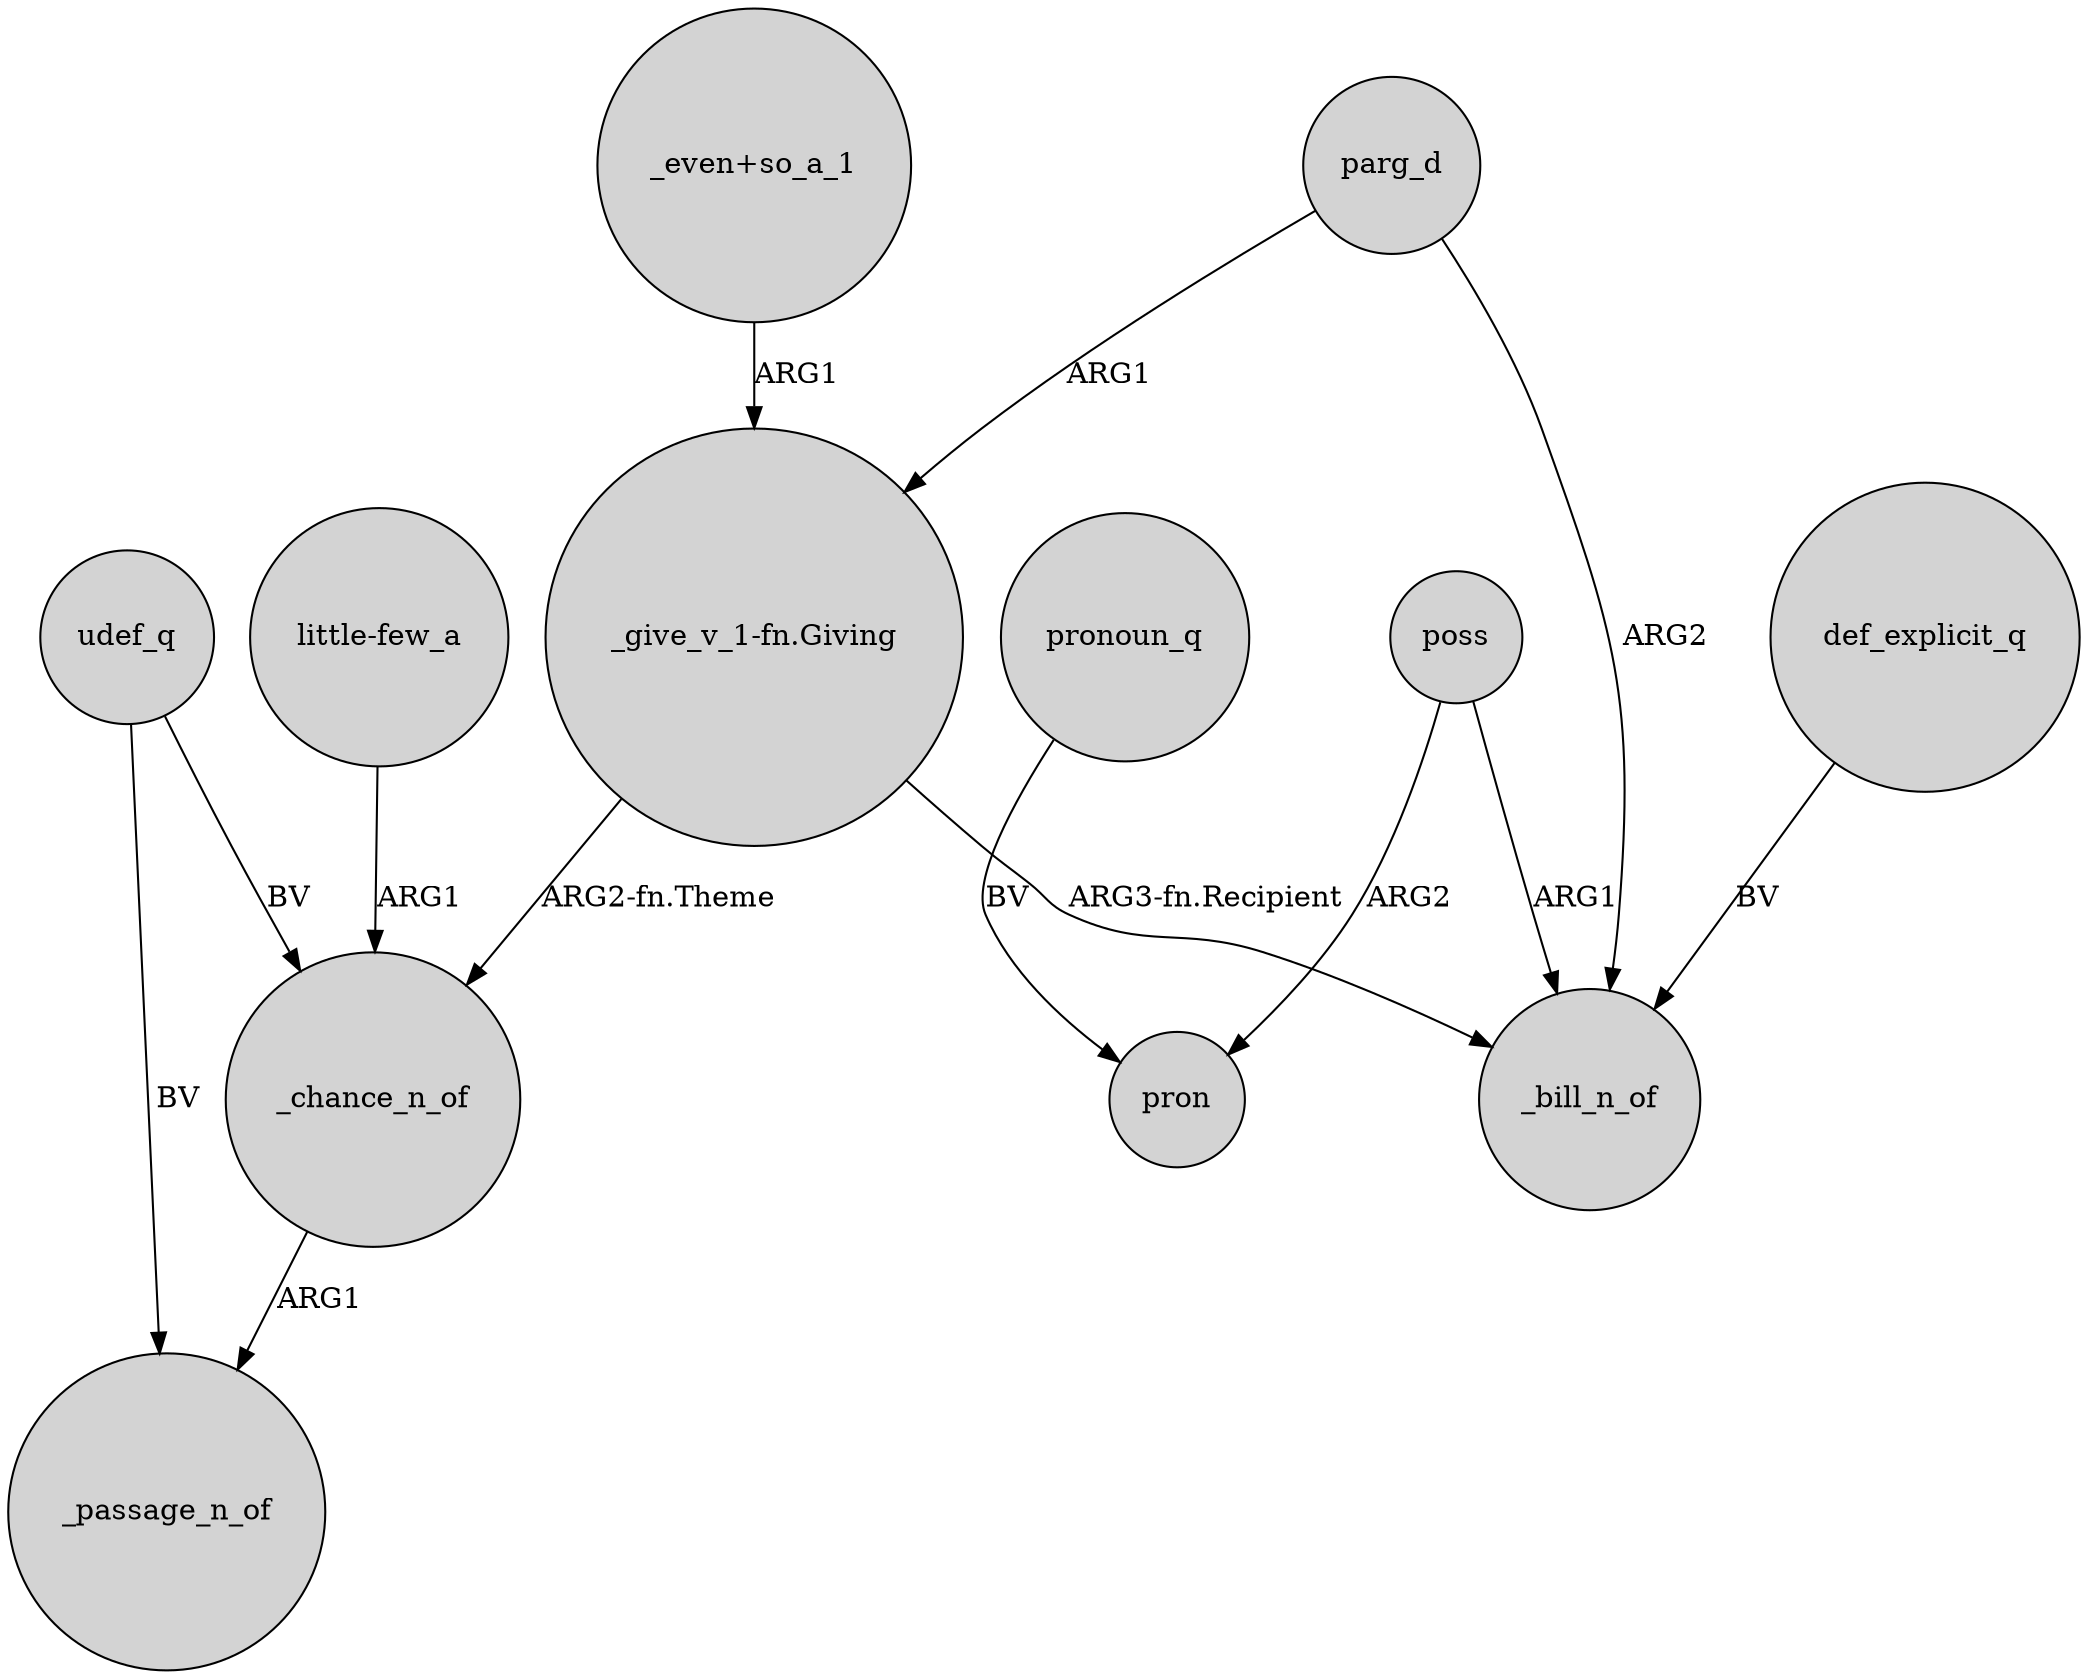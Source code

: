 digraph {
	node [shape=circle style=filled]
	poss -> _bill_n_of [label=ARG1]
	"_even+so_a_1" -> "_give_v_1-fn.Giving" [label=ARG1]
	"little-few_a" -> _chance_n_of [label=ARG1]
	poss -> pron [label=ARG2]
	udef_q -> _chance_n_of [label=BV]
	_chance_n_of -> _passage_n_of [label=ARG1]
	"_give_v_1-fn.Giving" -> _chance_n_of [label="ARG2-fn.Theme"]
	parg_d -> _bill_n_of [label=ARG2]
	"_give_v_1-fn.Giving" -> _bill_n_of [label="ARG3-fn.Recipient"]
	udef_q -> _passage_n_of [label=BV]
	def_explicit_q -> _bill_n_of [label=BV]
	parg_d -> "_give_v_1-fn.Giving" [label=ARG1]
	pronoun_q -> pron [label=BV]
}
